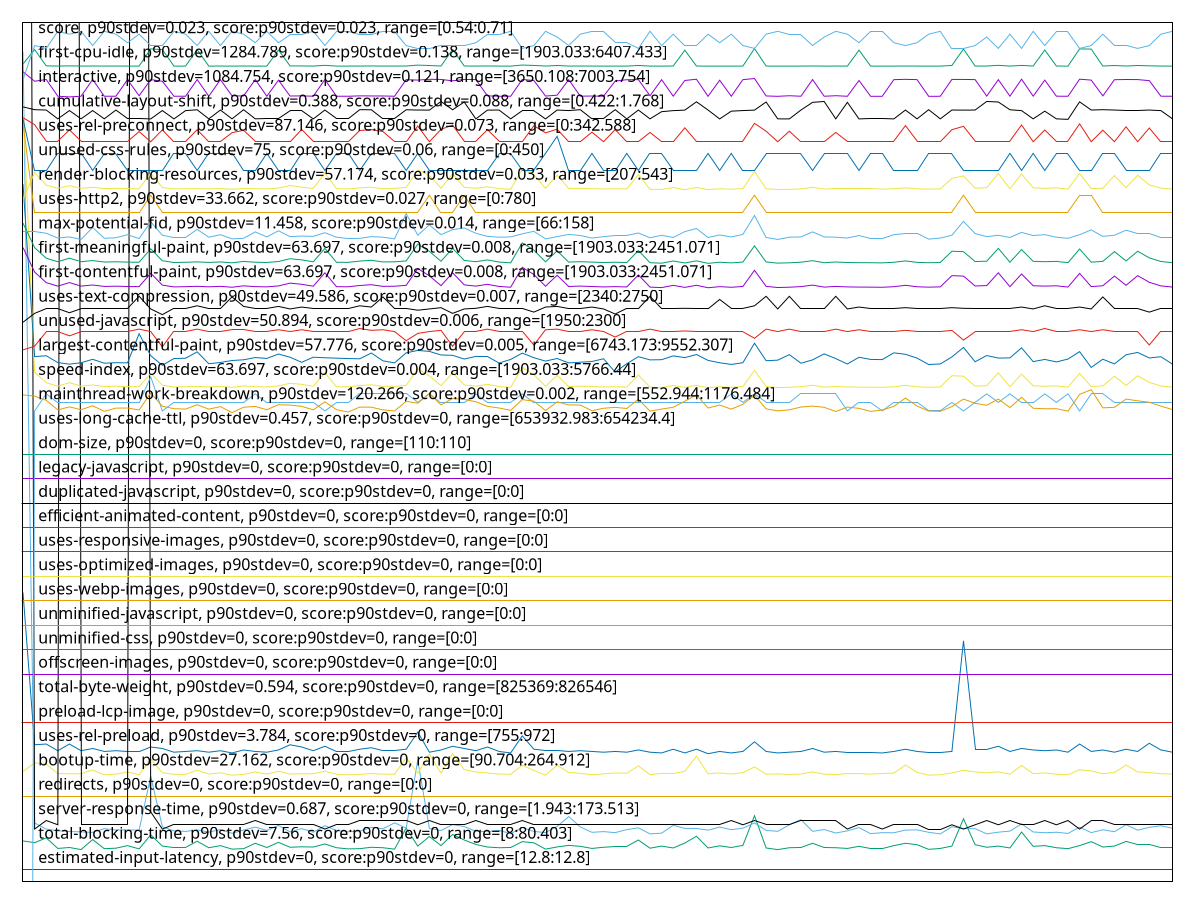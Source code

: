 reset

$estimatedInputLatencyP90Stdev0ScoreP90Stdev0Range128128 <<EOF
0 0.5000000000001847
1 0.5000000000001847
2 0.5000000000001847
3 0.5000000000001847
4 0.5000000000001847
5 0.5000000000001847
6 0.5000000000001847
7 0.5000000000001847
8 0.5000000000001847
9 0.5000000000001847
10 0.5000000000001847
11 0.5000000000001847
12 0.5000000000001847
13 0.5000000000001847
14 0.5000000000001847
15 0.5000000000001847
16 0.5000000000001847
17 0.5000000000001847
18 0.5000000000001847
19 0.5000000000001847
20 0.5000000000001847
21 0.5000000000001847
22 0.5000000000001847
23 0.5000000000001847
24 0.5000000000001847
25 0.5000000000001847
26 0.5000000000001847
27 0.5000000000001847
28 0.5000000000001847
29 0.5000000000001847
30 0.5000000000001847
31 0.5000000000001847
32 0.5000000000001847
33 0.5000000000001847
34 0.5000000000001847
35 0.5000000000001847
36 0.5000000000001847
37 0.5000000000001847
38 0.5000000000001847
39 0.5000000000001847
40 0.5000000000001847
41 0.5000000000001847
42 0.5000000000001847
43 0.5000000000001847
44 0.5000000000001847
45 0.5000000000001847
46 0.5000000000001847
47 0.5000000000001847
48 0.5000000000001847
49 0.5000000000001847
50 0.5000000000001847
51 0.5000000000001847
52 0.5000000000001847
53 0.5000000000001847
54 0.5000000000001847
55 0.5000000000001847
56 0.5000000000001847
57 0.5000000000001847
58 0.5000000000001847
59 0.5000000000001847
60 0.5000000000001847
61 0.5000000000001847
62 0.5000000000001847
63 0.5000000000001847
64 0.5000000000001847
65 0.5000000000001847
66 0.5000000000001847
67 0.5000000000001847
68 0.5000000000001847
69 0.5000000000001847
70 0.5000000000001847
71 0.5000000000001847
72 0.5000000000001847
73 0.5000000000001847
74 0.5000000000001847
75 0.5000000000001847
76 0.5000000000001847
77 0.5000000000001847
78 0.5000000000001847
79 0.5000000000001847
80 0.5000000000001847
81 0.5000000000001847
82 0.5000000000001847
83 0.5000000000001847
84 0.5000000000001847
85 0.5000000000001847
86 0.5000000000001847
87 0.5000000000001847
88 0.5000000000001847
89 0.5000000000001847
90 0.5000000000001847
91 0.5000000000001847
92 0.5000000000001847
93 0.5000000000001847
94 0.5000000000001847
95 0.5000000000001847
96 0.5000000000001847
97 0.5000000000001847
98 0.5000000000001847
99 0.5000000000001847
EOF

$totalBlockingTimeP90Stdev756ScoreP90Stdev0Range880403 <<EOF
0 1.6617448767123286
1 1.5899229589041028
2 1.786402410958904
3 1.3548955616438356
4 1.393251726027397
5 1.3069503561643836
6 1.7192791232876712
7 1.345306520547945
8 1.364484602739726
9 1.4699640547945205
10 1.3357174794520548
11 1.9110599452054795
12 1.4507859726027397
13 1.3740736438356165
14 1.3740736438356165
15 1.6521558356164383
16 1.3836626849315068
17 1.4699640547945205
18 1.3261284383561645
19 1.345306520547945
20 1.5658544657534246
21 1.393251726027397
22 1.6042106301369863
23 1.4028407671232876
24 1.4220188493150685
25 1.4124298082191782
26 1.5370873424657534
27 1.3836626849315068
28 1.3357174794520548
29 1.345306520547945
30 1.4028407671232876
31 1.3836626849315068
32 1.3261284383561645
33 2.1891421369863013
34 1.4507859726027397
35 1.8439366575342464
36 1.4699640547945205
37 1.9302380273972601
38 1.7001010410958903
39 1.5179092602739725
40 1.4124298082191782
41 1.3836626849315068
42 1.393251726027397
43 1.6329777534246575
44 1.5850325479452054
45 1.3261284383561645
46 1.4152873424657555
47 1.4795530958904108
48 1.4411969315068494
49 1.3548955616438356
50 1.4028407671232876
51 1.4507859726027397
52 1.4507859726027397
53 1.7001010410958903
54 1.364484602739726
55 1.4507859726027397
56 1.3740736438356165
57 1.575443506849315
58 1.853525698630137
59 1.3740736438356165
60 1.4603750136986302
61 1.393251726027397
62 1.4795530958904108
63 2.695501041095895
64 1.3740736438356165
65 1.3069503561643836
66 1.3836626849315068
67 1.393251726027397
68 1.5658544657534246
69 1.393251726027397
70 1.3836626849315068
71 1.3548955616438356
72 1.4411969315068494
73 1.3548955616438356
74 1.3548955616438356
75 1.4699640547945205
76 1.5658544657534246
77 1.5083202191780822
78 1.316539397260274
79 1.3548955616438356
80 1.4507859726027397
81 2.569040767123289
82 1.5083202191780822
83 1.4028407671232876
84 1.4507859726027397
85 1.3740736438356165
86 2.026128438356164
87 1.4411969315068494
88 1.4699640547945205
89 1.3836626849315068
90 1.345306520547945
91 1.4699640547945205
92 1.6329777534246575
93 1.4124298082191782
94 1.4507859726027397
95 1.642566794520548
96 1.4987311780821917
97 1.4987311780821917
98 1.3836626849315068
99 1.3836626849315068
EOF

$serverResponseTimeP90Stdev0687ScoreP90Stdev0Range1943173513 <<EOF
0 34.000141980250845
1 2.3964590338937817
2 2.147059514278089
3 2.0745748598879103
4 2.045244729116627
5 2.035343474779824
6 2.0114310114758474
7 2.1666752068321324
8 2.109696290365626
9 2.1117512676808112
10 2.1040918067787566
11 4.315994662396584
12 2.2456984254069923
13 2.073827595409661
14 2.0515964771817456
15 2.114553509474246
16 2.0213322658126502
17 2.128751534560982
18 1.9742546036829465
19 2.107267680811316
20 2.2275772618094476
21 2.0945641846810785
22 2.2989410194822524
23 2.031233520149453
24 2.1661147584734457
25 2.019650920736589
26 2.282874833199893
27 2.090827862289832
28 2.036464371497198
29 2.06486042167067
30 2.218236455831332
31 2.1621916199626368
32 2.402437149719776
33 2.1872249799839873
34 4.968917000266879
35 2.1739610354950627
36 2.087278356018148
37 2.332381104883907
38 2.2492479316786764
39 2.0592559380838007
40 2.045991993594876
41 2.096058713637577
42 1.9602433947157727
43 2.2100165465705897
44 2.0510360288230585
45 2.002650653856419
46 2.254852415265546
47 2.6602433947157724
48 2.2333685615158796
49 2.0149805177475315
50 2.044310648518815
51 2.0020902054977316
52 2.1255756605284226
53 2.1986207632772885
54 1.9505289564985322
55 1.9806063517480652
56 2.303798238590873
57 2.175642380571124
58 2.173400587136376
59 2.104091806778756
60 2.227950894048572
61 2.123147050974113
62 2.1842359220709904
63 2.399074459567654
64 2.094937816920203
65 2.054959167333867
66 2.320985321590606
67 2.5320875366960234
68 2.0557064318121165
69 2.128004270082733
70 1.9873317320523087
71 2.0745748598879103
72 2.2079615692554047
73 1.9611774753135844
74 1.9998484120629838
75 1.9968593541499868
76 2.106333600213504
77 2.1141798772351215
78 2.015914598345343
79 1.9481003469442222
80 2.243269815852682
81 2.167609287429944
82 2.1655543101147585
83 1.9518366693354685
84 2.021145449693088
85 2.06486042167067
86 2.362084867894316
87 2.0289917267147053
88 1.9979802508673608
89 2.018530024019215
90 1.9686501200960769
91 2.2253354683746998
92 2.0020902054977316
93 2.119223912463304
94 2.0392666132906325
95 2.3264029890579128
96 2.1020368294635707
97 2.2199178009073925
98 2.283995729917267
99 2.1797523352014947
EOF

$redirectsP90Stdev0ScoreP90Stdev0Range00 <<EOF
0 3.5
1 3.5
2 3.5
3 3.5
4 3.5
5 3.5
6 3.5
7 3.5
8 3.5
9 3.5
10 3.5
11 3.5
12 3.5
13 3.5
14 3.5
15 3.5
16 3.5
17 3.5
18 3.5
19 3.5
20 3.5
21 3.5
22 3.5
23 3.5
24 3.5
25 3.5
26 3.5
27 3.5
28 3.5
29 3.5
30 3.5
31 3.5
32 3.5
33 3.5
34 3.5
35 3.5
36 3.5
37 3.5
38 3.5
39 3.5
40 3.5
41 3.5
42 3.5
43 3.5
44 3.5
45 3.5
46 3.5
47 3.5
48 3.5
49 3.5
50 3.5
51 3.5
52 3.5
53 3.5
54 3.5
55 3.5
56 3.5
57 3.5
58 3.5
59 3.5
60 3.5
61 3.5
62 3.5
63 3.5
64 3.5
65 3.5
66 3.5
67 3.5
68 3.5
69 3.5
70 3.5
71 3.5
72 3.5
73 3.5
74 3.5
75 3.5
76 3.5
77 3.5
78 3.5
79 3.5
80 3.5
81 3.5
82 3.5
83 3.5
84 3.5
85 3.5
86 3.5
87 3.5
88 3.5
89 3.5
90 3.5
91 3.5
92 3.5
93 3.5
94 3.5
95 3.5
96 3.5
97 3.5
98 3.5
99 3.5
EOF

$bootupTimeP90Stdev27162ScoreP90Stdev0Range90704264912 <<EOF
0 4.503323277489039
1 4.863841264771638
2 4.803233268488139
3 4.425236113933974
4 4.41373238291571
5 4.415439650416655
6 4.5676913271972355
7 4.371030370779013
8 4.399870996777096
9 4.486514822449987
10 4.372331146017827
11 5.021987079353097
12 4.454320635289335
13 4.393732963618943
14 4.387472982782149
15 4.560821607967248
16 4.4032652071658775
17 4.4500524665369765
18 4.356396649342353
19 4.385135652274905
20 4.488242414564037
21 4.400480735170291
22 4.520152057141198
23 4.4036920240411135
24 4.411862518509915
25 4.410460120205569
26 4.518587061931999
27 4.39259478528498
28 4.370115763189222
29 4.387533956621469
30 4.422878458813623
31 4.398488923085857
32 4.392798031416045
33 5.0701157631892215
34 4.436861792630876
35 5.216249731424756
36 4.444117679509886
37 5.241574199355419
38 4.582446996312535
39 4.488445660695102
40 4.447633837577306
41 4.401131122789698
42 4.394484974303882
43 4.759718271827182
44 4.54876911239511
45 4.357229958479719
46 4.760449957899016
47 4.464482941842571
48 4.433650503760053
49 4.376274120960483
50 4.40895609883569
51 4.4464550100171305
52 4.433101739206179
53 4.734515751575158
54 4.3786114514677275
55 4.427797015185389
56 4.423366249528178
57 4.515396097674284
58 5.1368821172439825
59 4.40895609883569
60 4.449808571179698
61 4.403651374814901
62 4.46114970529311
63 4.6942526930112365
64 4.394342702012136
65 4.406415522197381
66 4.3845055892686045
67 4.400216515199907
68 4.4918805203100955
69 4.396497111001422
70 4.3847901338520945
71 4.4193623007462035
72 4.4216589820272345
73 4.397391393978107
74 4.4243215063441825
75 4.440154379954125
76 4.773843877936181
77 4.4726127870851595
78 4.356823466217589
79 4.373774193548387
80 4.449097209720972
81 4.555415260880927
82 4.489624488255277
83 4.453202781568479
84 4.4913724049824335
85 4.39915963531837
86 4.752340437269533
87 4.419484248424842
88 4.448060654452542
89 4.395887372608229
90 4.373916465840132
91 4.580211288870823
92 4.532936238785169
93 4.415399001190441
94 4.465397549432362
95 4.773823553323074
96 4.486677419354838
97 4.461881391364943
98 4.416943671786533
99 4.400724630527568
EOF

$usesRelPreloadP90Stdev3784ScoreP90Stdev0Range755972 <<EOF
0 11.840782608695655
1 5.601652173913045
2 5.632086956521743
3 5.35817391304348
4 5.632086956521743
5 5.35817391304348
6 5.449478260869569
7 5.327739130434786
8 5.35817391304348
9 5.327739130434786
10 5.327739130434786
11 5.51034782608696
12 5.449478260869569
13 5.297304347826088
14 5.327739130434786
15 5.35817391304348
16 5.297304347826088
17 5.35817391304348
18 5.2668695652173945
19 5.388608695652177
20 5.327739130434786
21 5.297304347826088
22 5.388608695652177
23 5.601652173913045
24 5.51034782608696
25 5.35817391304348
26 5.540782608695654
27 5.327739130434786
28 5.327739130434786
29 5.419043478260871
30 5.479913043478263
31 5.35817391304348
32 5.35817391304348
33 5.419043478260871
34 6.1190434782608705
35 5.297304347826088
36 5.388608695652177
37 5.540782608695654
38 5.449478260869569
39 5.35817391304348
40 5.51034782608696
41 5.327739130434786
42 5.2668695652173945
43 5.966869565217394
44 5.419043478260871
45 5.35817391304348
46 5.35817391304348
47 5.327739130434786
48 5.35817391304348
49 5.327739130434786
50 5.297304347826088
51 5.327739130434786
52 5.297304347826088
53 5.388608695652177
54 5.297304347826088
55 5.2668695652173945
56 5.419043478260871
57 5.2668695652173945
58 5.419043478260871
59 5.236434782608697
60 5.327739130434786
61 5.2668695652173945
62 5.327739130434786
63 5.723391304347828
64 5.327739130434786
65 5.2668695652173945
66 5.297304347826088
67 5.327739130434786
68 5.449478260869569
69 5.297304347826088
70 5.327739130434786
71 5.297304347826088
72 5.297304347826088
73 5.297304347826088
74 5.2668695652173945
75 5.327739130434786
76 5.419043478260871
77 5.327739130434786
78 5.297304347826088
79 5.297304347826088
80 5.327739130434786
81 9.862521739130436
82 5.388608695652177
83 5.388608695652177
84 5.540782608695654
85 5.327739130434786
86 5.449478260869569
87 5.388608695652177
88 5.35817391304348
89 5.388608695652177
90 5.297304347826088
91 5.632086956521743
92 5.327739130434786
93 5.388608695652177
94 5.297304347826088
95 5.419043478260871
96 5.327739130434786
97 5.662521739130437
98 5.388608695652177
99 5.297304347826088
EOF

$preloadLcpImageP90Stdev0ScoreP90Stdev0Range00 <<EOF
0 6.5
1 6.5
2 6.5
3 6.5
4 6.5
5 6.5
6 6.5
7 6.5
8 6.5
9 6.5
10 6.5
11 6.5
12 6.5
13 6.5
14 6.5
15 6.5
16 6.5
17 6.5
18 6.5
19 6.5
20 6.5
21 6.5
22 6.5
23 6.5
24 6.5
25 6.5
26 6.5
27 6.5
28 6.5
29 6.5
30 6.5
31 6.5
32 6.5
33 6.5
34 6.5
35 6.5
36 6.5
37 6.5
38 6.5
39 6.5
40 6.5
41 6.5
42 6.5
43 6.5
44 6.5
45 6.5
46 6.5
47 6.5
48 6.5
49 6.5
50 6.5
51 6.5
52 6.5
53 6.5
54 6.5
55 6.5
56 6.5
57 6.5
58 6.5
59 6.5
60 6.5
61 6.5
62 6.5
63 6.5
64 6.5
65 6.5
66 6.5
67 6.5
68 6.5
69 6.5
70 6.5
71 6.5
72 6.5
73 6.5
74 6.5
75 6.5
76 6.5
77 6.5
78 6.5
79 6.5
80 6.5
81 6.5
82 6.5
83 6.5
84 6.5
85 6.5
86 6.5
87 6.5
88 6.5
89 6.5
90 6.5
91 6.5
92 6.5
93 6.5
94 6.5
95 6.5
96 6.5
97 6.5
98 6.5
99 6.5
EOF

$totalByteWeightP90Stdev0594ScoreP90Stdev0Range825369826546 <<EOF
0 131.4735000000219
1 2.1485000000102445
2 2.4985000000160653
3 2.323500000027707
4 208.12350000001607
5 2.323500000027707
6 2.323500000027707
7 2.323500000027707
8 2.323500000027707
9 2.323500000027707
10 182.2235000000219
11 2.848500000021886
12 2.1485000000102445
13 2.323500000027707
14 2.323500000027707
15 2.323500000027707
16 2.323500000027707
17 2.323500000027707
18 2.323500000027707
19 2.323500000027707
20 2.4985000000160653
21 2.323500000027707
22 2.323500000027707
23 2.323500000027707
24 2.323500000027707
25 2.323500000027707
26 2.1485000000102445
27 2.323500000027707
28 2.323500000027707
29 2.4985000000160653
30 2.4985000000160653
31 2.4985000000160653
32 2.4985000000160653
33 2.4985000000160653
34 2.323500000027707
35 2.4985000000160653
36 2.323500000027707
37 2.323500000027707
38 2.323500000027707
39 2.4985000000160653
40 2.323500000027707
41 2.323500000027707
42 2.323500000027707
43 2.4985000000160653
44 2.323500000027707
45 2.323500000027707
46 2.323500000027707
47 2.323500000027707
48 2.323500000027707
49 2.323500000027707
50 2.323500000027707
51 2.323500000027707
52 2.323500000027707
53 2.323500000027707
54 2.323500000027707
55 2.323500000027707
56 2.323500000027707
57 2.323500000027707
58 2.323500000027707
59 2.323500000027707
60 2.323500000027707
61 2.4985000000160653
62 2.323500000027707
63 2.4985000000160653
64 2.323500000027707
65 2.323500000027707
66 2.323500000027707
67 2.4985000000160653
68 2.4985000000160653
69 2.4985000000160653
70 2.4985000000160653
71 2.1485000000102445
72 2.323500000027707
73 2.323500000027707
74 2.1485000000102445
75 2.323500000027707
76 2.323500000027707
77 2.323500000027707
78 2.1485000000102445
79 2.1485000000102445
80 2.323500000027707
81 2.1485000000102445
82 2.323500000027707
83 2.4985000000160653
84 2.323500000027707
85 2.4985000000160653
86 2.323500000027707
87 2.323500000027707
88 2.4985000000160653
89 2.323500000027707
90 2.4985000000160653
91 2.1485000000102445
92 2.4985000000160653
93 2.4985000000160653
94 2.323500000027707
95 2.323500000027707
96 2.323500000027707
97 2.323500000027707
98 2.323500000027707
99 2.323500000027707
EOF

$offscreenImagesP90Stdev0ScoreP90Stdev0Range00 <<EOF
0 8.5
1 8.5
2 8.5
3 8.5
4 8.5
5 8.5
6 8.5
7 8.5
8 8.5
9 8.5
10 8.5
11 8.5
12 8.5
13 8.5
14 8.5
15 8.5
16 8.5
17 8.5
18 8.5
19 8.5
20 8.5
21 8.5
22 8.5
23 8.5
24 8.5
25 8.5
26 8.5
27 8.5
28 8.5
29 8.5
30 8.5
31 8.5
32 8.5
33 8.5
34 8.5
35 8.5
36 8.5
37 8.5
38 8.5
39 8.5
40 8.5
41 8.5
42 8.5
43 8.5
44 8.5
45 8.5
46 8.5
47 8.5
48 8.5
49 8.5
50 8.5
51 8.5
52 8.5
53 8.5
54 8.5
55 8.5
56 8.5
57 8.5
58 8.5
59 8.5
60 8.5
61 8.5
62 8.5
63 8.5
64 8.5
65 8.5
66 8.5
67 8.5
68 8.5
69 8.5
70 8.5
71 8.5
72 8.5
73 8.5
74 8.5
75 8.5
76 8.5
77 8.5
78 8.5
79 8.5
80 8.5
81 8.5
82 8.5
83 8.5
84 8.5
85 8.5
86 8.5
87 8.5
88 8.5
89 8.5
90 8.5
91 8.5
92 8.5
93 8.5
94 8.5
95 8.5
96 8.5
97 8.5
98 8.5
99 8.5
EOF

$unminifiedCssP90Stdev0ScoreP90Stdev0Range00 <<EOF
0 9.5
1 9.5
2 9.5
3 9.5
4 9.5
5 9.5
6 9.5
7 9.5
8 9.5
9 9.5
10 9.5
11 9.5
12 9.5
13 9.5
14 9.5
15 9.5
16 9.5
17 9.5
18 9.5
19 9.5
20 9.5
21 9.5
22 9.5
23 9.5
24 9.5
25 9.5
26 9.5
27 9.5
28 9.5
29 9.5
30 9.5
31 9.5
32 9.5
33 9.5
34 9.5
35 9.5
36 9.5
37 9.5
38 9.5
39 9.5
40 9.5
41 9.5
42 9.5
43 9.5
44 9.5
45 9.5
46 9.5
47 9.5
48 9.5
49 9.5
50 9.5
51 9.5
52 9.5
53 9.5
54 9.5
55 9.5
56 9.5
57 9.5
58 9.5
59 9.5
60 9.5
61 9.5
62 9.5
63 9.5
64 9.5
65 9.5
66 9.5
67 9.5
68 9.5
69 9.5
70 9.5
71 9.5
72 9.5
73 9.5
74 9.5
75 9.5
76 9.5
77 9.5
78 9.5
79 9.5
80 9.5
81 9.5
82 9.5
83 9.5
84 9.5
85 9.5
86 9.5
87 9.5
88 9.5
89 9.5
90 9.5
91 9.5
92 9.5
93 9.5
94 9.5
95 9.5
96 9.5
97 9.5
98 9.5
99 9.5
EOF

$unminifiedJavascriptP90Stdev0ScoreP90Stdev0Range00 <<EOF
0 10.5
1 10.5
2 10.5
3 10.5
4 10.5
5 10.5
6 10.5
7 10.5
8 10.5
9 10.5
10 10.5
11 10.5
12 10.5
13 10.5
14 10.5
15 10.5
16 10.5
17 10.5
18 10.5
19 10.5
20 10.5
21 10.5
22 10.5
23 10.5
24 10.5
25 10.5
26 10.5
27 10.5
28 10.5
29 10.5
30 10.5
31 10.5
32 10.5
33 10.5
34 10.5
35 10.5
36 10.5
37 10.5
38 10.5
39 10.5
40 10.5
41 10.5
42 10.5
43 10.5
44 10.5
45 10.5
46 10.5
47 10.5
48 10.5
49 10.5
50 10.5
51 10.5
52 10.5
53 10.5
54 10.5
55 10.5
56 10.5
57 10.5
58 10.5
59 10.5
60 10.5
61 10.5
62 10.5
63 10.5
64 10.5
65 10.5
66 10.5
67 10.5
68 10.5
69 10.5
70 10.5
71 10.5
72 10.5
73 10.5
74 10.5
75 10.5
76 10.5
77 10.5
78 10.5
79 10.5
80 10.5
81 10.5
82 10.5
83 10.5
84 10.5
85 10.5
86 10.5
87 10.5
88 10.5
89 10.5
90 10.5
91 10.5
92 10.5
93 10.5
94 10.5
95 10.5
96 10.5
97 10.5
98 10.5
99 10.5
EOF

$usesWebpImagesP90Stdev0ScoreP90Stdev0Range00 <<EOF
0 11.5
1 11.5
2 11.5
3 11.5
4 11.5
5 11.5
6 11.5
7 11.5
8 11.5
9 11.5
10 11.5
11 11.5
12 11.5
13 11.5
14 11.5
15 11.5
16 11.5
17 11.5
18 11.5
19 11.5
20 11.5
21 11.5
22 11.5
23 11.5
24 11.5
25 11.5
26 11.5
27 11.5
28 11.5
29 11.5
30 11.5
31 11.5
32 11.5
33 11.5
34 11.5
35 11.5
36 11.5
37 11.5
38 11.5
39 11.5
40 11.5
41 11.5
42 11.5
43 11.5
44 11.5
45 11.5
46 11.5
47 11.5
48 11.5
49 11.5
50 11.5
51 11.5
52 11.5
53 11.5
54 11.5
55 11.5
56 11.5
57 11.5
58 11.5
59 11.5
60 11.5
61 11.5
62 11.5
63 11.5
64 11.5
65 11.5
66 11.5
67 11.5
68 11.5
69 11.5
70 11.5
71 11.5
72 11.5
73 11.5
74 11.5
75 11.5
76 11.5
77 11.5
78 11.5
79 11.5
80 11.5
81 11.5
82 11.5
83 11.5
84 11.5
85 11.5
86 11.5
87 11.5
88 11.5
89 11.5
90 11.5
91 11.5
92 11.5
93 11.5
94 11.5
95 11.5
96 11.5
97 11.5
98 11.5
99 11.5
EOF

$usesOptimizedImagesP90Stdev0ScoreP90Stdev0Range00 <<EOF
0 12.5
1 12.5
2 12.5
3 12.5
4 12.5
5 12.5
6 12.5
7 12.5
8 12.5
9 12.5
10 12.5
11 12.5
12 12.5
13 12.5
14 12.5
15 12.5
16 12.5
17 12.5
18 12.5
19 12.5
20 12.5
21 12.5
22 12.5
23 12.5
24 12.5
25 12.5
26 12.5
27 12.5
28 12.5
29 12.5
30 12.5
31 12.5
32 12.5
33 12.5
34 12.5
35 12.5
36 12.5
37 12.5
38 12.5
39 12.5
40 12.5
41 12.5
42 12.5
43 12.5
44 12.5
45 12.5
46 12.5
47 12.5
48 12.5
49 12.5
50 12.5
51 12.5
52 12.5
53 12.5
54 12.5
55 12.5
56 12.5
57 12.5
58 12.5
59 12.5
60 12.5
61 12.5
62 12.5
63 12.5
64 12.5
65 12.5
66 12.5
67 12.5
68 12.5
69 12.5
70 12.5
71 12.5
72 12.5
73 12.5
74 12.5
75 12.5
76 12.5
77 12.5
78 12.5
79 12.5
80 12.5
81 12.5
82 12.5
83 12.5
84 12.5
85 12.5
86 12.5
87 12.5
88 12.5
89 12.5
90 12.5
91 12.5
92 12.5
93 12.5
94 12.5
95 12.5
96 12.5
97 12.5
98 12.5
99 12.5
EOF

$usesResponsiveImagesP90Stdev0ScoreP90Stdev0Range00 <<EOF
0 13.5
1 13.5
2 13.5
3 13.5
4 13.5
5 13.5
6 13.5
7 13.5
8 13.5
9 13.5
10 13.5
11 13.5
12 13.5
13 13.5
14 13.5
15 13.5
16 13.5
17 13.5
18 13.5
19 13.5
20 13.5
21 13.5
22 13.5
23 13.5
24 13.5
25 13.5
26 13.5
27 13.5
28 13.5
29 13.5
30 13.5
31 13.5
32 13.5
33 13.5
34 13.5
35 13.5
36 13.5
37 13.5
38 13.5
39 13.5
40 13.5
41 13.5
42 13.5
43 13.5
44 13.5
45 13.5
46 13.5
47 13.5
48 13.5
49 13.5
50 13.5
51 13.5
52 13.5
53 13.5
54 13.5
55 13.5
56 13.5
57 13.5
58 13.5
59 13.5
60 13.5
61 13.5
62 13.5
63 13.5
64 13.5
65 13.5
66 13.5
67 13.5
68 13.5
69 13.5
70 13.5
71 13.5
72 13.5
73 13.5
74 13.5
75 13.5
76 13.5
77 13.5
78 13.5
79 13.5
80 13.5
81 13.5
82 13.5
83 13.5
84 13.5
85 13.5
86 13.5
87 13.5
88 13.5
89 13.5
90 13.5
91 13.5
92 13.5
93 13.5
94 13.5
95 13.5
96 13.5
97 13.5
98 13.5
99 13.5
EOF

$efficientAnimatedContentP90Stdev0ScoreP90Stdev0Range00 <<EOF
0 14.5
1 14.5
2 14.5
3 14.5
4 14.5
5 14.5
6 14.5
7 14.5
8 14.5
9 14.5
10 14.5
11 14.5
12 14.5
13 14.5
14 14.5
15 14.5
16 14.5
17 14.5
18 14.5
19 14.5
20 14.5
21 14.5
22 14.5
23 14.5
24 14.5
25 14.5
26 14.5
27 14.5
28 14.5
29 14.5
30 14.5
31 14.5
32 14.5
33 14.5
34 14.5
35 14.5
36 14.5
37 14.5
38 14.5
39 14.5
40 14.5
41 14.5
42 14.5
43 14.5
44 14.5
45 14.5
46 14.5
47 14.5
48 14.5
49 14.5
50 14.5
51 14.5
52 14.5
53 14.5
54 14.5
55 14.5
56 14.5
57 14.5
58 14.5
59 14.5
60 14.5
61 14.5
62 14.5
63 14.5
64 14.5
65 14.5
66 14.5
67 14.5
68 14.5
69 14.5
70 14.5
71 14.5
72 14.5
73 14.5
74 14.5
75 14.5
76 14.5
77 14.5
78 14.5
79 14.5
80 14.5
81 14.5
82 14.5
83 14.5
84 14.5
85 14.5
86 14.5
87 14.5
88 14.5
89 14.5
90 14.5
91 14.5
92 14.5
93 14.5
94 14.5
95 14.5
96 14.5
97 14.5
98 14.5
99 14.5
EOF

$duplicatedJavascriptP90Stdev0ScoreP90Stdev0Range00 <<EOF
0 15.5
1 15.5
2 15.5
3 15.5
4 15.5
5 15.5
6 15.5
7 15.5
8 15.5
9 15.5
10 15.5
11 15.5
12 15.5
13 15.5
14 15.5
15 15.5
16 15.5
17 15.5
18 15.5
19 15.5
20 15.5
21 15.5
22 15.5
23 15.5
24 15.5
25 15.5
26 15.5
27 15.5
28 15.5
29 15.5
30 15.5
31 15.5
32 15.5
33 15.5
34 15.5
35 15.5
36 15.5
37 15.5
38 15.5
39 15.5
40 15.5
41 15.5
42 15.5
43 15.5
44 15.5
45 15.5
46 15.5
47 15.5
48 15.5
49 15.5
50 15.5
51 15.5
52 15.5
53 15.5
54 15.5
55 15.5
56 15.5
57 15.5
58 15.5
59 15.5
60 15.5
61 15.5
62 15.5
63 15.5
64 15.5
65 15.5
66 15.5
67 15.5
68 15.5
69 15.5
70 15.5
71 15.5
72 15.5
73 15.5
74 15.5
75 15.5
76 15.5
77 15.5
78 15.5
79 15.5
80 15.5
81 15.5
82 15.5
83 15.5
84 15.5
85 15.5
86 15.5
87 15.5
88 15.5
89 15.5
90 15.5
91 15.5
92 15.5
93 15.5
94 15.5
95 15.5
96 15.5
97 15.5
98 15.5
99 15.5
EOF

$legacyJavascriptP90Stdev0ScoreP90Stdev0Range00 <<EOF
0 16.5
1 16.5
2 16.5
3 16.5
4 16.5
5 16.5
6 16.5
7 16.5
8 16.5
9 16.5
10 16.5
11 16.5
12 16.5
13 16.5
14 16.5
15 16.5
16 16.5
17 16.5
18 16.5
19 16.5
20 16.5
21 16.5
22 16.5
23 16.5
24 16.5
25 16.5
26 16.5
27 16.5
28 16.5
29 16.5
30 16.5
31 16.5
32 16.5
33 16.5
34 16.5
35 16.5
36 16.5
37 16.5
38 16.5
39 16.5
40 16.5
41 16.5
42 16.5
43 16.5
44 16.5
45 16.5
46 16.5
47 16.5
48 16.5
49 16.5
50 16.5
51 16.5
52 16.5
53 16.5
54 16.5
55 16.5
56 16.5
57 16.5
58 16.5
59 16.5
60 16.5
61 16.5
62 16.5
63 16.5
64 16.5
65 16.5
66 16.5
67 16.5
68 16.5
69 16.5
70 16.5
71 16.5
72 16.5
73 16.5
74 16.5
75 16.5
76 16.5
77 16.5
78 16.5
79 16.5
80 16.5
81 16.5
82 16.5
83 16.5
84 16.5
85 16.5
86 16.5
87 16.5
88 16.5
89 16.5
90 16.5
91 16.5
92 16.5
93 16.5
94 16.5
95 16.5
96 16.5
97 16.5
98 16.5
99 16.5
EOF

$domSizeP90Stdev0ScoreP90Stdev0Range110110 <<EOF
0 17.5
1 17.5
2 17.5
3 17.5
4 17.5
5 17.5
6 17.5
7 17.5
8 17.5
9 17.5
10 17.5
11 17.5
12 17.5
13 17.5
14 17.5
15 17.5
16 17.5
17 17.5
18 17.5
19 17.5
20 17.5
21 17.5
22 17.5
23 17.5
24 17.5
25 17.5
26 17.5
27 17.5
28 17.5
29 17.5
30 17.5
31 17.5
32 17.5
33 17.5
34 17.5
35 17.5
36 17.5
37 17.5
38 17.5
39 17.5
40 17.5
41 17.5
42 17.5
43 17.5
44 17.5
45 17.5
46 17.5
47 17.5
48 17.5
49 17.5
50 17.5
51 17.5
52 17.5
53 17.5
54 17.5
55 17.5
56 17.5
57 17.5
58 17.5
59 17.5
60 17.5
61 17.5
62 17.5
63 17.5
64 17.5
65 17.5
66 17.5
67 17.5
68 17.5
69 17.5
70 17.5
71 17.5
72 17.5
73 17.5
74 17.5
75 17.5
76 17.5
77 17.5
78 17.5
79 17.5
80 17.5
81 17.5
82 17.5
83 17.5
84 17.5
85 17.5
86 17.5
87 17.5
88 17.5
89 17.5
90 17.5
91 17.5
92 17.5
93 17.5
94 17.5
95 17.5
96 17.5
97 17.5
98 17.5
99 17.5
EOF

$usesLongCacheTtlP90Stdev0457ScoreP90Stdev0Range6539329836542344 <<EOF
0 -98.75145283428719
1 19.277792452892754
2 19.977792452904396
3 19.627792452898575
4 19.627792452898575
5 19.627792452898575
6 19.627792452898575
7 19.627792452898575
8 19.627792452898575
9 19.627792452898575
10 19.627792452898575
11 20.677792452916037
12 19.277792452892754
13 19.627792452898575
14 19.627792452898575
15 19.627792452898575
16 19.627792452898575
17 19.627792452898575
18 19.627792452898575
19 19.627792452898575
20 19.977792452904396
21 19.627792452898575
22 19.627792452898575
23 19.627792452898575
24 19.627792452898575
25 19.627792452898575
26 19.277792452892754
27 19.627792452898575
28 19.627792452898575
29 19.977792452904396
30 19.977792452904396
31 19.977792452904396
32 19.977792452904396
33 19.977792452904396
34 19.627792452898575
35 19.977792452904396
36 19.627792452898575
37 19.627792452898575
38 19.627792452898575
39 19.977792452904396
40 19.627792452898575
41 19.627792452898575
42 19.627792452898575
43 19.977792452904396
44 19.627792452898575
45 19.627792452898575
46 19.627792452898575
47 19.627792452898575
48 19.627792452898575
49 19.627792452898575
50 19.627792452898575
51 19.627792452898575
52 19.627792452898575
53 19.627792452898575
54 19.627792452898575
55 19.627792452898575
56 19.627792452898575
57 19.627792452898575
58 19.627792452898575
59 19.627792452898575
60 19.627792452898575
61 19.977792452904396
62 19.627792452898575
63 19.977792452904396
64 19.627792452898575
65 19.627792452898575
66 19.627792452898575
67 19.977792452904396
68 19.977792452904396
69 19.977792452904396
70 19.977792452904396
71 19.277792452892754
72 19.627792452898575
73 19.627792452898575
74 19.277792452892754
75 19.627792452898575
76 19.627792452898575
77 19.627792452898575
78 19.277792452892754
79 19.277792452892754
80 19.627792452898575
81 19.277792452892754
82 19.627792452898575
83 19.977792452904396
84 19.627792452898575
85 19.977792452904396
86 19.627792452898575
87 19.627792452898575
88 19.977792452904396
89 19.627792452898575
90 19.977792452904396
91 19.277792452892754
92 19.977792452904396
93 19.977792452904396
94 19.627792452898575
95 19.627792452898575
96 19.627792452898575
97 19.627792452898575
98 19.627792452898575
99 19.627792452898575
EOF

$mainthreadWorkBreakdownP90Stdev120266ScoreP90Stdev0002Range5529441176484 <<EOF
0 19.938215069941794
1 19.884254567495766
2 19.714410786598002
3 19.318415566885335
4 19.444861044957054
5 19.328267601516625
6 19.48967967776049
7 19.262029670452495
8 19.393416211708264
9 19.39785173371392
10 19.31863824573772
11 20.016417475561212
12 19.47194360808522
13 19.369776143271057
14 19.35376733928863
15 19.53095350396781
16 19.351215560007223
17 19.45482742818822
18 19.208803406384607
19 19.42946009405817
20 19.461706399222773
21 19.328105106137855
22 19.53377009053314
23 19.51729185545649
24 19.465768783692
25 19.322730721943753
26 19.65324632235988
27 19.330819380798033
28 19.233484648915407
29 19.435189560746622
30 19.431861414655536
31 19.320401621514733
32 19.278429667013437
33 19.674214244568443
34 19.59383319720405
35 19.9940232050279
36 19.526463816835896
37 19.784759248910248
38 19.75251896209301
39 19.65599670710423
40 19.46530537094514
41 19.39853782531317
42 19.30188918502979
43 19.740602634316616
44 19.6781923721746
45 19.29602129635202
46 19.647889993207865
47 19.523978239375467
48 19.519813543001092
49 19.28623546354171
50 19.389275588723336
51 19.42480791154749
52 19.378683297366543
53 19.756942447403944
54 19.268565595687424
55 19.353472440267904
56 19.4292193601637
57 19.67626048267146
58 19.935356354944933
59 19.397255917325104
60 19.520451487821443
61 19.35018040426099
62 19.54974880277876
63 19.92402982521
64 19.36318003456251
65 19.279543061275373
66 19.323489033711343
67 19.43757884464926
68 19.47522962574477
69 19.42769671828116
70 19.254903947176107
71 19.43542427629373
72 19.383961388002856
73 19.2592070655398
74 19.318090576127794
75 19.46417993998848
76 19.806046143528988
77 19.478503606709598
78 19.27382563128165
79 19.26083201932749
80 19.457421335901163
81 19.76420057432229
82 19.592527215826536
83 19.510816113695178
84 19.764537601774553
85 19.415274849326376
86 19.838713733008916
87 19.389564469396703
88 19.36687529984266
89 19.369607629544927
90 19.268072091203756
91 19.9592070655398
92 20.14697348488105
93 19.404495989201365
94 19.427149048671236
95 19.762996904849928
96 19.693695634978635
97 19.633602436570918
98 19.47488657994515
99 19.333154499574416
EOF

$speedIndexP90Stdev63697ScoreP90Stdev0004Range1903033576644 <<EOF
0 31.837248430029806
1 20.86866124683909
2 20.434696472862722
3 20.291834809287565
4 20.4359837856547
5 20.29320417587179
6 20.33812637290394
7 20.279136458950934
8 20.289155888224084
9 20.275941921474978
10 20.271202939268328
11 20.820882495808586
12 20.331276534349392
13 20.260231024765716
14 20.26944269005838
15 20.28477487695725
16 20.263222681986107
17 20.283426700088608
18 20.246356870636838
19 20.303768977328232
20 20.27105686548432
21 20.26123595829828
22 20.30062809040875
23 20.414455184905865
24 20.36785960146948
25 20.288531317600285
26 20.83755474436588
27 20.268533335668437
28 20.26542235480144
29 20.317605410757746
30 20.3496093953689
31 20.282879825088607
32 20.287665394613203
33 20.324407459740982
34 21.011726391796497
35 20.713980831546426
36 20.31068343700122
37 20.83850873241205
38 20.343298617167477
39 20.29227994359644
40 20.36537995390147
41 20.27844636551867
42 20.246166313478277
43 21.06321349333538
44 20.767359378193856
45 20.2873371794442
46 20.7365366075151
47 20.27649285408009
48 20.293916510991327
49 20.2759803935827
50 20.259029973652773
51 20.271070691398034
52 20.257415197100148
53 20.751142483099052
54 20.251481475610728
55 20.231747538574453
56 20.322791330653324
57 20.240604088279046
58 20.326438817085037
59 20.225263335324936
60 20.270872019029248
61 20.244454304684652
62 20.277709384205124
63 20.940604088279045
64 20.281286839378247
65 20.23462753651345
66 20.24681522973274
67 20.27221178012433
68 20.333277234232604
69 20.251701337695092
70 20.280328042318615
71 20.259694068355987
72 20.252159245945986
73 20.249882328351866
74 20.245335105557142
75 20.26771865873109
76 20.325193132315867
77 20.2652749284824
78 20.24999879664673
79 20.26021238983854
80 20.720609756044915
81 20.70245873584706
82 20.297713527685474
83 20.31357410493884
84 20.8381751071029
85 20.26966345383277
86 20.789725799257337
87 20.307813808497514
88 20.292164226709932
89 20.305373083882234
90 20.253106771880308
91 20.81397825528921
92 20.273273820691795
93 20.306199031944885
94 20.704805233854753
95 20.323738405742635
96 20.720941277410674
97 20.448894483992152
98 20.30156900394956
99 20.252553434768465
EOF

$largestContentfulPaintP90Stdev57776ScoreP90Stdev0005Range67431739552307 <<EOF
0 28.568747424516207
1 21.50274406178145
2 21.538841252883557
3 21.25848172303978
4 21.19477086339616
5 21.252739224863905
6 21.393339135801952
7 21.233925867608388
8 21.254626386431443
9 21.24767211312249
10 22.440290644039017
11 21.541716888487812
12 21.146935902939433
13 21.42472246680495
14 21.43708037990415
15 21.69782203798382
16 21.213043856672645
17 21.26277680790907
18 21.343857586782047
19 21.373289740494975
20 21.465039349527128
21 21.43006178645385
22 21.60899371174136
23 21.47923685790753
24 21.26979400031147
25 21.479532536523145
26 21.456824501091056
27 21.44058561767879
28 21.42479690050373
29 21.414115870346045
30 21.65000626853598
31 21.331284734383228
32 21.247728589520094
33 21.657105433962087
34 21.75648072745723
35 21.71723511426729
36 21.571634300568512
37 21.557389088823147
38 21.40422413896847
39 21.512676779670873
40 21.507922892610356
41 21.241421464446802
42 21.388573734136102
43 21.647238102581536
44 21.458215438000032
45 21.32038287054461
46 21.426384408175238
47 21.2464426548455
48 21.272830292075906
49 21.3033165804917
50 21.415739978013082
51 20.86730097076006
52 21.2120807421834
53 21.501070331648553
54 21.369572167914775
55 21.377830881514036
56 21.53478454776046
57 21.461945347657373
58 21.58973512307949
59 21.34892812548933
60 21.251489067713035
61 21.18413863323251
62 21.25272880688764
63 22.05258839920011
64 21.33573293608778
65 21.35846537151689
66 21.585007692195518
67 21.233035953110203
68 21.369583271284206
69 21.61750149722035
70 21.422019824438014
71 21.201278945748303
72 21.47662372788923
73 21.38873905096986
74 21.380697469928382
75 21.65843591919304
76 21.59917751069165
77 21.44230869612027
78 21.180025588790443
79 21.20259490064394
80 21.489934063344137
81 21.880025588790442
82 21.291937408846145
83 21.54822565623313
84 21.44395089816713
85 21.45145540511682
86 21.863602197535517
87 21.299109637184685
88 21.387955783649684
89 21.285911294974536
90 21.404215148622686
91 21.70846482320235
92 21.060924542645466
93 21.396813805041003
94 21.205069032926392
95 21.57964517599576
96 21.674125939750912
97 21.448615821193563
98 21.49892491393274
99 21.195032272353032
EOF

$unusedJavascriptP90Stdev50894ScoreP90Stdev0006Range19502300 <<EOF
0 21.78
1 21.93
2 22.53
3 22.53
4 22.355
5 22.53
6 22.53
7 22.53
8 22.53
9 22.53
10 22.63
11 22.53
12 21.905
13 22.53
14 22.53
15 22.63
16 22.53
17 22.53
18 22.63
19 22.63
20 22.53
21 22.53
22 22.605
23 22.53
24 22.605
25 22.53
26 22.53
27 22.53
28 22.53
29 22.655
30 22.58
31 22.605
32 22.53
33 22.155
34 22.455
35 22.53
36 22.58
37 21.93
38 22.53
39 22.53
40 22.63
41 22.53
42 22.53
43 22.53
44 21.98
45 22.605
46 22.63
47 22.53
48 22.53
49 22.605
50 22.53
51 22.305
52 22.53
53 22.53
54 22.63
55 22.53
56 22.53
57 22.555
58 22.53
59 22.53
60 22.53
61 22.53
62 22.53
63 22.255
64 22.63
65 22.53
66 22.63
67 22.53
68 22.53
69 22.53
70 22.63
71 22.53
72 22.605
73 22.53
74 22.53
75 22.53
76 22.58
77 22.53
78 22.53
79 22.53
80 22.58
81 22.18
82 22.53
83 22.53
84 22.53
85 22.53
86 22.605
87 22.53
88 22.655
89 22.53
90 22.53
91 22.605
92 22.53
93 22.605
94 22.53
95 22.53
96 22.53
97 21.98
98 22.53
99 22.53
EOF

$usesTextCompressionP90Stdev49586ScoreP90Stdev0007Range23402750 <<EOF
0 22.912
1 23.274962962962963
2 23.456444444444443
3 23.456444444444443
4 23.30088888888889
5 23.456444444444443
6 23.456444444444443
7 23.456444444444443
8 23.456444444444443
9 23.456444444444443
10 23.974962962962962
11 23.456444444444443
12 23.22311111111111
13 23.456444444444443
14 23.456444444444443
15 23.586074074074073
16 23.456444444444443
17 23.456444444444443
18 23.949037037037037
19 23.560148148148148
20 23.456444444444443
21 23.456444444444443
22 23.560148148148148
23 23.456444444444443
24 23.534222222222223
25 23.456444444444443
26 23.456444444444443
27 23.456444444444443
28 23.456444444444443
29 23.586074074074073
30 23.534222222222223
31 23.949037037037037
32 23.456444444444443
33 23.456444444444443
34 23.404592592592593
35 23.456444444444443
36 23.508296296296294
37 23.274962962962963
38 23.456444444444443
39 23.48237037037037
40 23.560148148148148
41 23.456444444444443
42 23.456444444444443
43 23.456444444444443
44 23.326814814814814
45 23.534222222222223
46 23.560148148148148
47 23.456444444444443
48 23.456444444444443
49 23.534222222222223
50 23.456444444444443
51 23.249037037037034
52 23.456444444444443
53 23.456444444444443
54 23.974962962962962
55 23.456444444444443
56 23.456444444444443
57 23.48237037037037
58 23.456444444444443
59 23.456444444444443
60 23.845333333333333
61 23.456444444444443
62 23.456444444444443
63 23.586074074074073
64 23.974962962962962
65 23.456444444444443
66 23.974962962962962
67 23.456444444444443
68 23.456444444444443
69 23.456444444444443
70 23.974962962962962
71 23.456444444444443
72 23.534222222222223
73 23.456444444444443
74 23.456444444444443
75 23.456444444444443
76 23.508296296296294
77 23.456444444444443
78 23.456444444444443
79 23.456444444444443
80 23.508296296296294
81 23.48237037037037
82 23.456444444444443
83 23.456444444444443
84 23.456444444444443
85 23.456444444444443
86 23.534222222222223
87 23.456444444444443
88 23.586074074074073
89 23.456444444444443
90 23.456444444444443
91 23.534222222222223
92 23.456444444444443
93 23.949037037037037
94 23.456444444444443
95 23.456444444444443
96 23.456444444444443
97 23.326814814814814
98 23.456444444444443
99 23.456444444444443
EOF

$firstContentfulPaintP90Stdev63697ScoreP90Stdev0008Range19030332451071 <<EOF
0 25.972111011138022
1 24.96830909955517
2 24.5343443255788
3 24.391482662003643
4 24.535631638370774
5 24.392852028587868
6 24.437774225620018
7 24.37878431166701
8 24.388803740940162
9 24.375589774191056
10 24.370850791984402
11 24.920530348524665
12 24.43092438706547
13 24.359878877481794
14 24.369090542774458
15 24.384422729673332
16 24.362870534702186
17 24.383074552804686
18 24.346004723352912
19 24.40341683004431
20 24.3707047182004
21 24.36088381101436
22 24.40027594312483
23 24.514103037621943
24 24.467507454185558
25 24.388179170316363
26 24.93720259708196
27 24.368181188384515
28 24.36507020751752
29 24.417253263473825
30 24.449257248084983
31 24.382527677804685
32 24.38731324732928
33 24.42405531245706
34 25.111374244512575
35 24.813628684262504
36 24.4103312897173
37 24.938156585128127
38 24.442946469883555
39 24.391927796312515
40 24.46502780661755
41 24.37809421823475
42 24.345814166194355
43 25.162861346051457
44 24.867007230909934
45 24.38698503216028
46 24.836184460231177
47 24.376140706796168
48 24.393564363707405
49 24.375628246298778
50 24.358677826368854
51 24.370718544114112
52 24.357063049816226
53 24.85079033581513
54 24.351129328326806
55 24.33139539129053
56 24.4224391833694
57 24.340251940995124
58 24.426086669801116
59 24.324911188041014
60 24.37051987174533
61 24.34410215740073
62 24.377357236921203
63 25.040251940995123
64 24.380934692094325
65 24.33427538922953
66 24.34646308244882
67 24.371859632840412
68 24.432925086948682
69 24.35134919041117
70 24.379975895034693
71 24.359341921072065
72 24.351807098662064
73 24.349530181067944
74 24.34498295827322
75 24.36736651144717
76 24.42484098503195
77 24.364922781198477
78 24.349646649362807
79 24.359860242554618
80 24.820257608760993
81 24.802106588563138
82 24.397361380401552
83 24.41322195765492
84 24.937822959818977
85 24.369311306548845
86 24.889373651973415
87 24.40746166121359
88 24.39181207942601
89 24.405020936598312
90 24.352754624596386
91 24.91362610800529
92 24.372921673407873
93 24.405846884660964
94 24.80445308657083
95 24.423386258458713
96 24.820589130126756
97 24.54854233670823
98 24.401216856665634
99 24.352201287484544
EOF

$firstMeaningfulPaintP90Stdev63697ScoreP90Stdev0008Range19030332451071 <<EOF
0 26.972111011138022
1 25.96830909955517
2 25.5343443255788
3 25.391482662003643
4 25.535631638370774
5 25.392852028587868
6 25.437774225620018
7 25.37878431166701
8 25.388803740940162
9 25.375589774191056
10 25.370850791984402
11 25.920530348524665
12 25.43092438706547
13 25.359878877481794
14 25.369090542774458
15 25.384422729673332
16 25.362870534702186
17 25.383074552804686
18 25.346004723352912
19 25.40341683004431
20 25.3707047182004
21 25.36088381101436
22 25.40027594312483
23 25.514103037621943
24 25.467507454185558
25 25.388179170316363
26 25.93720259708196
27 25.368181188384515
28 25.36507020751752
29 25.417253263473825
30 25.449257248084983
31 25.382527677804685
32 25.38731324732928
33 25.42405531245706
34 26.111374244512575
35 25.813628684262504
36 25.4103312897173
37 25.938156585128127
38 25.442946469883555
39 25.391927796312515
40 25.46502780661755
41 25.37809421823475
42 25.345814166194355
43 26.162861346051457
44 25.867007230909934
45 25.38698503216028
46 25.836184460231177
47 25.376140706796168
48 25.393564363707405
49 25.375628246298778
50 25.358677826368854
51 25.370718544114112
52 25.357063049816226
53 25.85079033581513
54 25.351129328326806
55 25.33139539129053
56 25.4224391833694
57 25.340251940995124
58 25.426086669801116
59 25.324911188041014
60 25.37051987174533
61 25.34410215740073
62 25.377357236921203
63 26.040251940995123
64 25.380934692094325
65 25.33427538922953
66 25.34646308244882
67 25.371859632840412
68 25.432925086948682
69 25.35134919041117
70 25.379975895034693
71 25.359341921072065
72 25.351807098662064
73 25.349530181067944
74 25.34498295827322
75 25.36736651144717
76 25.42484098503195
77 25.364922781198477
78 25.349646649362807
79 25.359860242554618
80 25.820257608760993
81 25.802106588563138
82 25.397361380401552
83 25.41322195765492
84 25.937822959818977
85 25.369311306548845
86 25.889373651973415
87 25.40746166121359
88 25.39181207942601
89 25.405020936598312
90 25.352754624596386
91 25.91362610800529
92 25.372921673407873
93 25.405846884660964
94 25.80445308657083
95 25.423386258458713
96 25.820589130126756
97 25.54854233670823
98 25.401216856665634
99 25.352201287484544
EOF

$maxPotentialFidP90Stdev11458ScoreP90Stdev0014Range66158 <<EOF
0 26.636901639344263
1 26.636901639344263
2 26.556573770491802
3 26.36149180327869
4 26.40739344262295
5 26.30411475409836
6 26.79755737704918
7 26.350016393442623
8 26.372967213114755
9 26.499196721311478
10 26.338540983606556
11 27.027065573770493
12 26.476245901639345
13 26.38444262295082
14 26.38444262295082
15 26.717229508196723
16 26.395918032786884
17 26.499196721311478
18 26.327065573770494
19 26.350016393442623
20 26.613950819672134
21 26.40739344262295
22 26.659852459016395
23 26.418868852459017
24 26.44181967213115
25 26.430344262295083
26 26.579524590163935
27 26.395918032786884
28 26.338540983606556
29 26.350016393442623
30 26.418868852459017
31 26.395918032786884
32 26.327065573770494
33 27.359852459016395
34 26.476245901639345
35 26.90083606557377
36 26.499196721311478
37 26.705754098360657
38 26.77460655737705
39 26.556573770491802
40 26.430344262295083
41 26.395918032786884
42 26.40739344262295
43 26.533622950819673
44 26.636901639344263
45 26.327065573770494
46 26.418868852459017
47 26.51067213114754
48 26.46477049180328
49 26.36149180327869
50 26.418868852459017
51 26.476245901639345
52 26.476245901639345
53 26.56804918032787
54 26.372967213114755
55 26.476245901639345
56 26.38444262295082
57 26.625426229508196
58 26.75165573770492
59 26.38444262295082
60 26.48772131147541
61 26.40739344262295
62 26.51067213114754
63 27.285262295081967
64 26.38444262295082
65 26.30411475409836
66 26.395918032786884
67 26.40739344262295
68 26.613950819672134
69 26.40739344262295
70 26.395918032786884
71 26.36149180327869
72 26.46477049180328
73 26.36149180327869
74 26.36149180327869
75 26.499196721311478
76 26.54509836065574
77 26.54509836065574
78 26.315590163934427
79 26.36149180327869
80 26.476245901639345
81 27.044278688524592
82 26.54509836065574
83 26.418868852459017
84 26.476245901639345
85 26.38444262295082
86 26.591
87 26.46477049180328
88 26.499196721311478
89 26.395918032786884
90 26.350016393442623
91 26.499196721311478
92 26.69427868852459
93 26.430344262295083
94 26.476245901639345
95 26.682803278688525
96 26.533622950819673
97 26.533622950819673
98 26.395918032786884
99 26.395918032786884
EOF

$usesHttp2P90Stdev33662ScoreP90Stdev0027Range0780 <<EOF
0 31.0546
1 27.4146
2 27.4146
3 27.4146
4 27.4146
5 27.4146
6 27.4146
7 27.4146
8 27.4146
9 27.4146
10 27.4146
11 28.1146
12 27.4146
13 27.4146
14 27.4146
15 27.4146
16 27.4146
17 27.4146
18 27.4146
19 27.4146
20 27.4146
21 27.4146
22 27.4146
23 27.4146
24 27.4146
25 27.4146
26 27.4146
27 27.4146
28 27.4146
29 27.4146
30 27.4146
31 27.4146
32 27.4146
33 27.4146
34 27.4146
35 28.1146
36 27.4146
37 27.4146
38 28.1146
39 27.4146
40 27.4146
41 27.4146
42 27.4146
43 27.4146
44 27.4146
45 27.4146
46 27.4146
47 27.4146
48 27.4146
49 27.4146
50 27.4146
51 27.4146
52 27.4146
53 27.4146
54 27.4146
55 27.4146
56 27.4146
57 27.4146
58 27.4146
59 27.4146
60 27.4146
61 27.4146
62 27.4146
63 28.1146
64 27.4146
65 27.4146
66 27.4146
67 27.4146
68 27.4146
69 27.4146
70 27.4146
71 27.4146
72 27.4146
73 27.4146
74 27.4146
75 27.4146
76 27.4146
77 27.4146
78 27.4146
79 27.4146
80 27.4146
81 28.1146
82 27.4146
83 27.4146
84 27.4146
85 27.4146
86 27.4146
87 27.4146
88 27.4146
89 27.4146
90 27.4146
91 28.1146
92 28.1146
93 27.4146
94 27.4146
95 27.4146
96 27.4146
97 27.4146
98 27.4146
99 27.4146
EOF

$renderBlockingResourcesP90Stdev57174ScoreP90Stdev0033Range207543 <<EOF
0 27.93941052631579
1 29.048357894736842
2 28.528884210526318
3 28.399936842105266
4 28.50677894736842
5 28.399936842105266
6 28.440463157894737
7 28.388884210526317
8 28.39625263157895
9 28.3852
10 28.37783157894737
11 29.011515789473684
12 28.42941052631579
13 28.374147368421053
14 28.381515789473685
15 28.3852
16 28.374147368421053
17 28.392568421052633
18 28.35941052631579
19 28.39625263157895
20 28.381515789473685
21 28.374147368421053
22 28.41098947368421
23 28.514147368421053
24 28.44783157894737
25 28.392568421052633
26 29.029936842105265
27 28.3852
28 28.374147368421053
29 28.418357894736843
30 28.444147368421053
31 28.381515789473685
32 28.399936842105266
33 28.433094736842108
34 29.14783157894737
35 28.923094736842106
36 28.407305263157895
37 28.996778947368423
38 28.436778947368424
39 28.399936842105266
40 28.462568421052634
41 28.381515789473685
42 28.363094736842108
43 29.177305263157898
44 28.959936842105265
45 28.399936842105266
46 28.93783157894737
47 28.392568421052633
48 28.39625263157895
49 28.381515789473685
50 28.374147368421053
51 28.37783157894737
52 28.374147368421053
53 28.959936842105265
54 28.35941052631579
55 28.35204210526316
56 28.433094736842108
57 28.34098947368421
58 28.433094736842108
59 28.344673684210527
60 28.381515789473685
61 28.35941052631579
62 28.388884210526317
63 29.088884210526317
64 28.381515789473685
65 28.348357894736843
66 28.355726315789475
67 28.374147368421053
68 28.440463157894737
69 28.366778947368424
70 28.392568421052633
71 28.37046315789474
72 28.37046315789474
73 28.37046315789474
74 28.363094736842108
75 28.381515789473685
76 28.418357894736843
77 28.37783157894737
78 28.366778947368424
79 28.374147368421053
80 28.805200000000003
81 28.90467368421053
82 28.407305263157895
83 28.42204210526316
84 29.011515789473684
85 28.37783157894737
86 28.985726315789474
87 28.418357894736843
88 28.39625263157895
89 28.418357894736843
90 28.37046315789474
91 29.007831578947368
92 28.388884210526317
93 28.40362105263158
94 28.923094736842106
95 28.42204210526316
96 28.934147368421055
97 28.539936842105263
98 28.407305263157895
99 28.366778947368424
EOF

$unusedCssRulesP90Stdev75ScoreP90Stdev006Range0450 <<EOF
0 31.229000000000003
1 29.129
2 29.129
3 29.829
4 29.829
5 29.829
6 29.129
7 29.829
8 29.829
9 29.129
10 29.129
11 29.129
12 29.129
13 29.829
14 29.829
15 29.129
16 29.829
17 29.829
18 29.829
19 29.129
20 29.129
21 29.829
22 29.129
23 29.129
24 29.829
25 29.829
26 29.129
27 29.829
28 29.829
29 29.129
30 29.829
31 29.829
32 29.829
33 29.129
34 29.829
35 29.129
36 29.129
37 29.129
38 29.129
39 29.129
40 29.129
41 29.829
42 29.829
43 29.129
44 29.129
45 29.829
46 30.529
47 29.129
48 29.129
49 29.829
50 29.129
51 29.129
52 29.829
53 29.129
54 29.829
55 29.829
56 29.129
57 29.129
58 29.129
59 29.829
60 29.129
61 29.829
62 29.129
63 29.129
64 29.829
65 29.829
66 29.829
67 29.829
68 29.129
69 29.829
70 29.829
71 29.829
72 29.129
73 29.829
74 29.829
75 29.129
76 29.129
77 29.129
78 29.829
79 29.829
80 29.829
81 29.129
82 29.129
83 29.129
84 29.129
85 29.829
86 29.129
87 29.829
88 29.129
89 29.829
90 29.829
91 29.129
92 29.129
93 29.829
94 29.829
95 29.129
96 29.129
97 29.129
98 29.829
99 29.829
EOF

$usesRelPreconnectP90Stdev87146ScoreP90Stdev0073Range0342588 <<EOF
0 31.291165539454866
1 31.006923324762667
2 30.306923324762668
3 30.306923324762668
4 30.79110069397732
5 30.306923324762668
6 30.306923324762668
7 30.306923324762668
8 30.306923324762668
9 30.306923324762668
10 30.722635140534635
11 30.306923324762668
12 30.79266932972619
13 30.306923324762668
14 30.306923324762668
15 30.798860564239945
16 30.306923324762668
17 30.306923324762668
18 30.677799701206236
19 30.774492101787054
20 30.306923324762668
21 30.306923324762668
22 30.306923324762668
23 30.306923324762668
24 30.810289203757076
25 30.306923324762668
26 30.306923324762668
27 30.306923324762668
28 30.306923324762668
29 30.767031018438068
30 30.802724695802137
31 30.723973942303687
32 30.306923324762668
33 30.306923324762668
34 30.94965657822723
35 30.306923324762668
36 30.814607265991505
37 30.987588292224697
38 30.306923324762668
39 30.306923324762668
40 30.801018156925505
41 30.306923324762668
42 30.306923324762668
43 30.306923324762668
44 30.96312789617988
45 30.669258387192617
46 30.820129098250796
47 30.306923324762668
48 30.306923324762668
49 30.700467370289502
50 30.306923324762668
51 30.80515522198971
52 30.306923324762668
53 30.306923324762668
54 30.68523205291036
55 30.306923324762668
56 30.306923324762668
57 30.877246452014383
58 30.306923324762668
59 30.306923324762668
60 30.306923324762668
61 30.306923324762668
62 30.306923324762668
63 31.06023687615762
64 30.737982503520115
65 30.306923324762668
66 30.73890759727582
67 30.306923324762668
68 30.306923324762668
69 30.306923324762668
70 30.68830037695403
71 30.306923324762668
72 30.306923324762668
73 30.306923324762668
74 30.306923324762668
75 30.306923324762668
76 30.96710982022536
77 30.306923324762668
78 30.306923324762668
79 30.306923324762668
80 30.799716705061833
81 30.939170267616902
82 30.306923324762668
83 30.306923324762668
84 30.306923324762668
85 30.306923324762668
86 30.992989459247198
87 30.306923324762668
88 30.78896608331981
89 30.306923324762668
90 30.306923324762668
91 31.038991324174816
92 30.306923324762668
93 30.78182102614536
94 30.306923324762668
95 30.919309484199115
96 30.306923324762668
97 30.87025366310516
98 30.306923324762668
99 30.306923324762668
EOF

$cumulativeLayoutShiftP90Stdev0388ScoreP90Stdev0088Range04221768 <<EOF
0 31.73442984297228
1 31.619517411166527
2 31.605212317341145
3 31.244360748116
4 31.583996796541413
5 31.244360748116
6 31.583996796541413
7 31.244360748116
8 31.605212317341145
9 31.244360748116
10 31.244360748116
11 31.241581006342464
12 31.583996796541413
13 31.241581006342464
14 31.581217054767876
15 31.616737669392986
16 31.244360748116
17 31.605212317341145
18 31.244360748116
19 31.619517411166527
20 31.244360748116
21 31.241581006342464
22 31.241581006342464
23 31.605212317341145
24 31.605212317341145
25 31.241581006342464
26 31.605212317341145
27 31.241581006342464
28 31.241581006342464
29 31.619517411166527
30 31.616737669392986
31 31.244360748116
32 31.244360748116
33 31.616737669392986
34 31.605212317341145
35 31.602432575567605
36 31.955886100167845
37 31.616737669392986
38 31.934406559272972
39 31.241581006342464
40 31.602432575567605
41 31.605212317341145
42 31.244360748116
43 31.605212317341145
44 31.605212317341145
45 31.241581006342464
46 31.605212317341145
47 31.583996796541413
48 31.619517411166527
49 31.244360748116
50 31.244360748116
51 31.619517411166527
52 31.244360748116
53 31.605212317341145
54 31.244360748116
55 31.53803437542272
56 31.581217054767876
57 31.602432575567605
58 31.941581006342464
59 31.605212317341145
60 31.241581006342464
61 31.559249896222447
62 31.583996796541413
63 31.602432575567605
64 31.934406559272972
65 31.244360748116
66 31.241581006342464
67 31.605212317341145
68 31.92010146544759
69 31.955886100167845
70 31.244360748116
71 31.92010146544759
72 31.241581006342464
73 31.244360748116
74 31.244360748116
75 31.241581006342464
76 31.605212317341145
77 31.244360748116
78 31.619517411166527
79 31.244360748116
80 31.605212317341145
81 31.602432575567605
82 31.605212317341145
83 31.955886100167845
84 31.934406559272972
85 31.616737669392986
86 31.581217054767876
87 31.244360748116
88 31.559249896222447
89 31.244360748116
90 31.223145227316273
91 31.941581006342464
92 31.605212317341145
93 31.619517411166527
94 31.605212317341145
95 31.602432575567605
96 31.602432575567605
97 31.605212317341145
98 31.581217054767876
99 31.244360748116
EOF

$interactiveP90Stdev1084754ScoreP90Stdev0121Range36501087003754 <<EOF
0 33.173909266297656
1 32.785544802751346
2 32.855610462111486
3 32.17161054031213
4 32.14371822172419
5 32.170787068199495
6 32.85865227415825
7 32.17064943374578
8 32.1715825710743
9 32.849492740429824
10 32.19175266142918
11 32.85248512633307
12 32.784078452868975
13 32.170433298042994
14 32.170572714172486
15 32.85415237551849
16 32.170472924969744
17 32.84986716880976
18 32.1879884105737
19 32.18293874208279
20 32.85398219476331
21 32.17101365493176
22 32.82792672246355
23 32.17933186234803
24 32.18512636346905
25 32.172351072345535
26 32.85455104083269
27 32.171060447916226
28 32.169753342985985
29 32.18609338335587
30 32.18246644440935
31 32.18105124090918
32 32.17106927949874
33 32.85080632697366
34 32.83197158725378
35 32.86469897455725
36 32.86003559180574
37 32.80191778876381
38 32.8586048140018
39 32.85390478402269
40 32.18774757715844
41 32.171334395926095
42 32.169592961447584
43 32.858394176919084
44 32.81386791825456
45 32.17827704885141
46 32.21447332817263
47 32.848931758308694
48 32.172878571249484
49 32.17928891781811
50 32.170790109335734
51 32.79209415074907
52 32.84860399140297
53 32.85090388908168
54 32.19036295432373
55 32.8492260727158
56 32.17354931074213
57 32.81615383899399
58 32.86749310295257
59 32.16801674667877
60 32.82672464424847
61 32.16995823570025
62 32.85001848837655
63 32.89673749842483
64 32.182128233197346
65 32.167817030039814
66 32.19079101728824
67 32.17129453861023
68 32.85516071185218
69 32.170262610431784
70 32.192269040218804
71 32.16975223711827
72 32.81703392539035
73 32.16919091709311
74 32.16887132132112
75 32.84989309526416
76 32.86364532836545
77 32.85115565829999
78 32.16878392705244
79 32.16986568071553
80 32.85983592124462
81 32.859771412294094
82 32.851420513619686
83 32.17647488380378
84 32.851210091566806
85 32.17186482845136
86 32.86878392705244
87 32.17395084824056
88 32.83114541190893
89 32.17282854609429
90 32.1704157552555
91 32.86920845738394
92 32.83172838851033
93 32.1852062316935
94 32.84806033454284
95 32.85592882914157
96 32.85275806063086
97 32.809566860775135
98 32.17263216241778
99 32.16985740206688
EOF

$firstCpuIdleP90Stdev1284789ScoreP90Stdev0138Range19030336407433 <<EOF
0 33.49177390543572
1 34.08017657286498
2 33.41519865984789
3 33.407589868321956
4 33.41526722194088
5 33.40766280058804
6 33.410055350300475
7 33.40691355602083
8 33.407447189373826
9 33.4067434154172
10 33.40649101791074
11 34.11309966410727
12 34.078902179163606
13 33.405906655332274
14 33.406397267292576
15 34.07842242060023
16 33.40606599056285
17 33.40714205364291
18 33.405167719891345
19 33.408225480384594
20 33.40648323804214
21 33.405960177946774
22 34.0646355649878
23 33.41412061178079
24 33.41163893775065
25 33.407413924832795
26 33.43665483308329
27 33.40634883520937
28 33.40618314481864
29 33.40896240682653
30 33.41066693441505
31 33.40711292715955
32 33.40736780589983
33 33.40932468297093
34 33.445931189817934
35 33.43007330437113
36 33.40859374350606
37 34.08866879568343
38 33.410330823281384
39 33.40761357611082
40 33.411506872080054
41 33.4068768017445
42 33.40515757084466
43 33.44867338539427
44 33.4329162380402
45 33.40735032520743
46 33.431274621734765
47 33.40677275800801
48 33.40770073945342
49 33.40674546443609
50 33.40584268752382
51 33.4064839744083
52 33.40575668475833
53 33.432052528554486
54 33.40544065561058
55 33.404389628980084
56 33.409238608169616
57 34.05826615775456
58 33.40943287276908
59 33.404044281253455
60 33.4064733931467
61 33.405066389504086
62 33.406837550226406
63 34.125106754718836
64 33.40702808497117
65 33.404543017253495
66 33.40519213203046
67 33.40654474862872
68 33.40979708587665
69 33.405452365433376
70 33.40697701957854
71 33.4058780571116
72 34.058872379202505
73 33.405355485259015
74 33.405113300831076
75 33.4063054456336
76 33.40936652777856
77 33.40617529291423
78 33.40536168834355
79 33.40590566283875
80 33.43042635993052
81 34.10506638950409
82 33.40790296801301
83 33.40874770006206
84 33.43668787351288
85 33.40640902513925
86 33.434107470388994
87 33.40844090750727
88 34.06644158304318
89 33.4083109148675
90 33.405527218654676
91 34.11040936633748
92 34.102279051480345
93 33.40835490474178
94 33.42958461336603
95 33.40928904925181
96 33.43044401671048
97 33.41595484386579
98 33.40810831012084
99 33.40549774800018
EOF

$scoreP90Stdev0023ScoreP90Stdev0023Range054071 <<EOF
0 32.846833333333336
1 34.246833333333335
2 34.13016666666667
3 34.83016666666667
4 34.7135
5 34.83016666666667
6 34.246833333333335
7 34.83016666666667
8 34.7135
9 34.3635
10 34.7135
11 34.246833333333335
12 34.246833333333335
13 34.83016666666667
14 34.7135
15 34.246833333333335
16 34.83016666666667
17 34.246833333333335
18 34.83016666666667
19 34.7135
20 34.3635
21 34.83016666666667
22 34.3635
23 34.7135
24 34.7135
25 34.83016666666667
26 34.246833333333335
27 34.83016666666667
28 34.83016666666667
29 34.7135
30 34.7135
31 34.83016666666667
32 34.83016666666667
33 34.246833333333335
34 34.13016666666667
35 34.13016666666667
36 34.246833333333335
37 34.246833333333335
38 34.246833333333335
39 34.3635
40 34.7135
41 34.7135
42 34.83016666666667
43 34.13016666666667
44 34.246833333333335
45 34.83016666666667
46 34.596833333333336
47 34.246833333333335
48 34.7135
49 34.83016666666667
50 34.83016666666667
51 34.3635
52 34.3635
53 34.13016666666667
54 34.83016666666667
55 34.246833333333335
56 34.7135
57 34.246833333333335
58 34.246833333333335
59 34.7135
60 34.3635
61 34.7135
62 34.246833333333335
63 34.13016666666667
64 34.7135
65 34.83016666666667
66 34.7135
67 34.7135
68 34.246833333333335
69 34.596833333333336
70 34.83016666666667
71 34.7135
72 34.3635
73 34.83016666666667
74 34.83016666666667
75 34.3635
76 34.246833333333335
77 34.3635
78 34.7135
79 34.83016666666667
80 34.13016666666667
81 34.13016666666667
82 34.246833333333335
83 34.596833333333336
84 34.13016666666667
85 34.7135
86 34.13016666666667
87 34.83016666666667
88 34.246833333333335
89 34.83016666666667
90 34.83016666666667
91 34.13016666666667
92 34.246833333333335
93 34.7135
94 34.246833333333335
95 34.246833333333335
96 34.13016666666667
97 34.246833333333335
98 34.7135
99 34.83016666666667
EOF

unset key
unset tics
set xrange [0:99]
set yrange [0:35.2]

set label "estimated-input-latency, p90stdev=0, score:p90stdev=0, range=[12.8:12.8]" at character 4.2, first 1 left front
set label "total-blocking-time, p90stdev=7.56, score:p90stdev=0, range=[8:80.403]" at character 4.2, first 2 left front
set label "server-response-time, p90stdev=0.687, score:p90stdev=0, range=[1.943:173.513]" at character 4.2, first 3 left front
set label "redirects, p90stdev=0, score:p90stdev=0, range=[0:0]" at character 4.2, first 4 left front
set label "bootup-time, p90stdev=27.162, score:p90stdev=0, range=[90.704:264.912]" at character 4.2, first 5 left front
set label "uses-rel-preload, p90stdev=3.784, score:p90stdev=0, range=[755:972]" at character 4.2, first 6 left front
set label "preload-lcp-image, p90stdev=0, score:p90stdev=0, range=[0:0]" at character 4.2, first 7 left front
set label "total-byte-weight, p90stdev=0.594, score:p90stdev=0, range=[825369:826546]" at character 4.2, first 8 left front
set label "offscreen-images, p90stdev=0, score:p90stdev=0, range=[0:0]" at character 4.2, first 9 left front
set label "unminified-css, p90stdev=0, score:p90stdev=0, range=[0:0]" at character 4.2, first 10 left front
set label "unminified-javascript, p90stdev=0, score:p90stdev=0, range=[0:0]" at character 4.2, first 11 left front
set label "uses-webp-images, p90stdev=0, score:p90stdev=0, range=[0:0]" at character 4.2, first 12 left front
set label "uses-optimized-images, p90stdev=0, score:p90stdev=0, range=[0:0]" at character 4.2, first 13 left front
set label "uses-responsive-images, p90stdev=0, score:p90stdev=0, range=[0:0]" at character 4.2, first 14 left front
set label "efficient-animated-content, p90stdev=0, score:p90stdev=0, range=[0:0]" at character 4.2, first 15 left front
set label "duplicated-javascript, p90stdev=0, score:p90stdev=0, range=[0:0]" at character 4.2, first 16 left front
set label "legacy-javascript, p90stdev=0, score:p90stdev=0, range=[0:0]" at character 4.2, first 17 left front
set label "dom-size, p90stdev=0, score:p90stdev=0, range=[110:110]" at character 4.2, first 18 left front
set label "uses-long-cache-ttl, p90stdev=0.457, score:p90stdev=0, range=[653932.983:654234.4]" at character 4.2, first 19 left front
set label "mainthread-work-breakdown, p90stdev=120.266, score:p90stdev=0.002, range=[552.944:1176.484]" at character 4.2, first 20 left front
set label "speed-index, p90stdev=63.697, score:p90stdev=0.004, range=[1903.033:5766.44]" at character 4.2, first 21 left front
set label "largest-contentful-paint, p90stdev=57.776, score:p90stdev=0.005, range=[6743.173:9552.307]" at character 4.2, first 22 left front
set label "unused-javascript, p90stdev=50.894, score:p90stdev=0.006, range=[1950:2300]" at character 4.2, first 23 left front
set label "uses-text-compression, p90stdev=49.586, score:p90stdev=0.007, range=[2340:2750]" at character 4.2, first 24 left front
set label "first-contentful-paint, p90stdev=63.697, score:p90stdev=0.008, range=[1903.033:2451.071]" at character 4.2, first 25 left front
set label "first-meaningful-paint, p90stdev=63.697, score:p90stdev=0.008, range=[1903.033:2451.071]" at character 4.2, first 26 left front
set label "max-potential-fid, p90stdev=11.458, score:p90stdev=0.014, range=[66:158]" at character 4.2, first 27 left front
set label "uses-http2, p90stdev=33.662, score:p90stdev=0.027, range=[0:780]" at character 4.2, first 28 left front
set label "render-blocking-resources, p90stdev=57.174, score:p90stdev=0.033, range=[207:543]" at character 4.2, first 29 left front
set label "unused-css-rules, p90stdev=75, score:p90stdev=0.06, range=[0:450]" at character 4.2, first 30 left front
set label "uses-rel-preconnect, p90stdev=87.146, score:p90stdev=0.073, range=[0:342.588]" at character 4.2, first 31 left front
set label "cumulative-layout-shift, p90stdev=0.388, score:p90stdev=0.088, range=[0.422:1.768]" at character 4.2, first 32 left front
set label "interactive, p90stdev=1084.754, score:p90stdev=0.121, range=[3650.108:7003.754]" at character 4.2, first 33 left front
set label "first-cpu-idle, p90stdev=1284.789, score:p90stdev=0.138, range=[1903.033:6407.433]" at character 4.2, first 34 left front
set label "score, p90stdev=0.023, score:p90stdev=0.023, range=[0.54:0.71]" at character 4.2, first 35 left front
set terminal svg size 640, 4200 enhanced background rgb 'white'
set output "report_00019_2021-02-10T18-14-37.922Z//correlation/pages+cached+noadtech+nomedia/correlation.svg"

plot $estimatedInputLatencyP90Stdev0ScoreP90Stdev0Range128128 with line, \
     $totalBlockingTimeP90Stdev756ScoreP90Stdev0Range880403 with line, \
     $serverResponseTimeP90Stdev0687ScoreP90Stdev0Range1943173513 with line, \
     $redirectsP90Stdev0ScoreP90Stdev0Range00 with line, \
     $bootupTimeP90Stdev27162ScoreP90Stdev0Range90704264912 with line, \
     $usesRelPreloadP90Stdev3784ScoreP90Stdev0Range755972 with line, \
     $preloadLcpImageP90Stdev0ScoreP90Stdev0Range00 with line, \
     $totalByteWeightP90Stdev0594ScoreP90Stdev0Range825369826546 with line, \
     $offscreenImagesP90Stdev0ScoreP90Stdev0Range00 with line, \
     $unminifiedCssP90Stdev0ScoreP90Stdev0Range00 with line, \
     $unminifiedJavascriptP90Stdev0ScoreP90Stdev0Range00 with line, \
     $usesWebpImagesP90Stdev0ScoreP90Stdev0Range00 with line, \
     $usesOptimizedImagesP90Stdev0ScoreP90Stdev0Range00 with line, \
     $usesResponsiveImagesP90Stdev0ScoreP90Stdev0Range00 with line, \
     $efficientAnimatedContentP90Stdev0ScoreP90Stdev0Range00 with line, \
     $duplicatedJavascriptP90Stdev0ScoreP90Stdev0Range00 with line, \
     $legacyJavascriptP90Stdev0ScoreP90Stdev0Range00 with line, \
     $domSizeP90Stdev0ScoreP90Stdev0Range110110 with line, \
     $usesLongCacheTtlP90Stdev0457ScoreP90Stdev0Range6539329836542344 with line, \
     $mainthreadWorkBreakdownP90Stdev120266ScoreP90Stdev0002Range5529441176484 with line, \
     $speedIndexP90Stdev63697ScoreP90Stdev0004Range1903033576644 with line, \
     $largestContentfulPaintP90Stdev57776ScoreP90Stdev0005Range67431739552307 with line, \
     $unusedJavascriptP90Stdev50894ScoreP90Stdev0006Range19502300 with line, \
     $usesTextCompressionP90Stdev49586ScoreP90Stdev0007Range23402750 with line, \
     $firstContentfulPaintP90Stdev63697ScoreP90Stdev0008Range19030332451071 with line, \
     $firstMeaningfulPaintP90Stdev63697ScoreP90Stdev0008Range19030332451071 with line, \
     $maxPotentialFidP90Stdev11458ScoreP90Stdev0014Range66158 with line, \
     $usesHttp2P90Stdev33662ScoreP90Stdev0027Range0780 with line, \
     $renderBlockingResourcesP90Stdev57174ScoreP90Stdev0033Range207543 with line, \
     $unusedCssRulesP90Stdev75ScoreP90Stdev006Range0450 with line, \
     $usesRelPreconnectP90Stdev87146ScoreP90Stdev0073Range0342588 with line, \
     $cumulativeLayoutShiftP90Stdev0388ScoreP90Stdev0088Range04221768 with line, \
     $interactiveP90Stdev1084754ScoreP90Stdev0121Range36501087003754 with line, \
     $firstCpuIdleP90Stdev1284789ScoreP90Stdev0138Range19030336407433 with line, \
     $scoreP90Stdev0023ScoreP90Stdev0023Range054071 with line

reset
